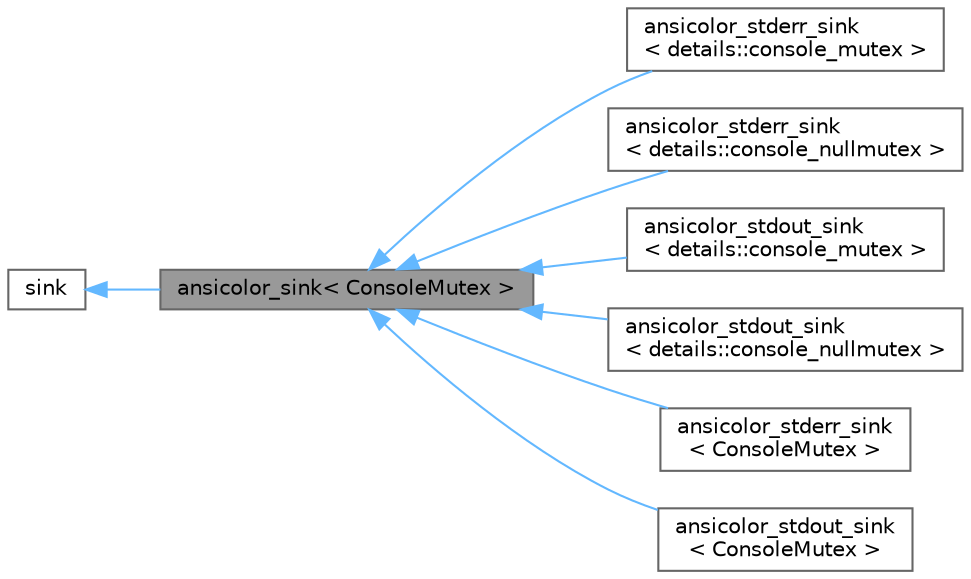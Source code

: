 digraph "ansicolor_sink&lt; ConsoleMutex &gt;"
{
 // LATEX_PDF_SIZE
  bgcolor="transparent";
  edge [fontname=Helvetica,fontsize=10,labelfontname=Helvetica,labelfontsize=10];
  node [fontname=Helvetica,fontsize=10,shape=box,height=0.2,width=0.4];
  rankdir="LR";
  Node1 [id="Node000001",label="ansicolor_sink\< ConsoleMutex \>",height=0.2,width=0.4,color="gray40", fillcolor="grey60", style="filled", fontcolor="black",tooltip="This sink prefixes the output with an ANSI escape sequence color code depending on the severity of th..."];
  Node2 -> Node1 [id="edge1_Node000001_Node000002",dir="back",color="steelblue1",style="solid",tooltip=" "];
  Node2 [id="Node000002",label="sink",height=0.2,width=0.4,color="gray40", fillcolor="white", style="filled",URL="$classspdlog_1_1sinks_1_1sink.html",tooltip=" "];
  Node1 -> Node3 [id="edge2_Node000001_Node000003",dir="back",color="steelblue1",style="solid",tooltip=" "];
  Node3 [id="Node000003",label="ansicolor_stderr_sink\l\< details::console_mutex \>",height=0.2,width=0.4,color="gray40", fillcolor="white", style="filled",URL="$classspdlog_1_1sinks_1_1ansicolor__stderr__sink.html",tooltip=" "];
  Node1 -> Node4 [id="edge3_Node000001_Node000004",dir="back",color="steelblue1",style="solid",tooltip=" "];
  Node4 [id="Node000004",label="ansicolor_stderr_sink\l\< details::console_nullmutex \>",height=0.2,width=0.4,color="gray40", fillcolor="white", style="filled",URL="$classspdlog_1_1sinks_1_1ansicolor__stderr__sink.html",tooltip=" "];
  Node1 -> Node5 [id="edge4_Node000001_Node000005",dir="back",color="steelblue1",style="solid",tooltip=" "];
  Node5 [id="Node000005",label="ansicolor_stdout_sink\l\< details::console_mutex \>",height=0.2,width=0.4,color="gray40", fillcolor="white", style="filled",URL="$classspdlog_1_1sinks_1_1ansicolor__stdout__sink.html",tooltip=" "];
  Node1 -> Node6 [id="edge5_Node000001_Node000006",dir="back",color="steelblue1",style="solid",tooltip=" "];
  Node6 [id="Node000006",label="ansicolor_stdout_sink\l\< details::console_nullmutex \>",height=0.2,width=0.4,color="gray40", fillcolor="white", style="filled",URL="$classspdlog_1_1sinks_1_1ansicolor__stdout__sink.html",tooltip=" "];
  Node1 -> Node7 [id="edge6_Node000001_Node000007",dir="back",color="steelblue1",style="solid",tooltip=" "];
  Node7 [id="Node000007",label="ansicolor_stderr_sink\l\< ConsoleMutex \>",height=0.2,width=0.4,color="gray40", fillcolor="white", style="filled",URL="$classspdlog_1_1sinks_1_1ansicolor__stderr__sink.html",tooltip=" "];
  Node1 -> Node8 [id="edge7_Node000001_Node000008",dir="back",color="steelblue1",style="solid",tooltip=" "];
  Node8 [id="Node000008",label="ansicolor_stdout_sink\l\< ConsoleMutex \>",height=0.2,width=0.4,color="gray40", fillcolor="white", style="filled",URL="$classspdlog_1_1sinks_1_1ansicolor__stdout__sink.html",tooltip=" "];
}

